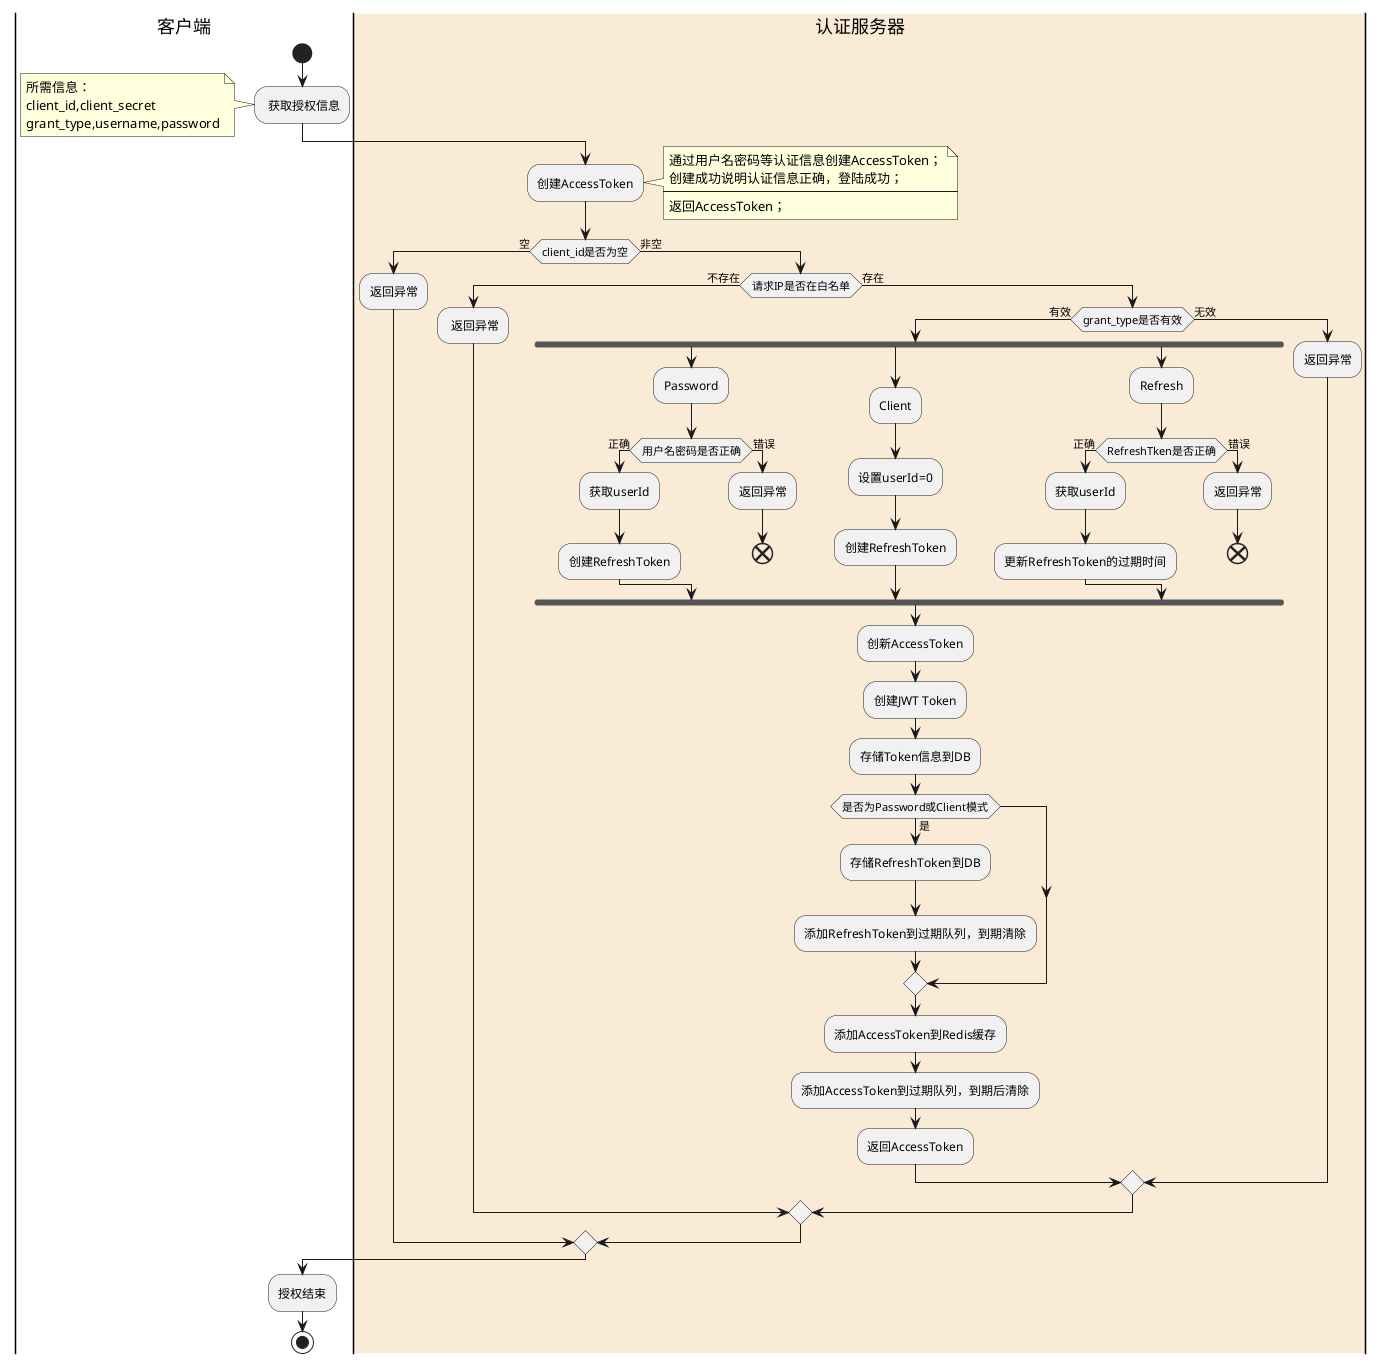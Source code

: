 @startuml

|客户端|
start
: 获取授权信息;
note left
    所需信息：
    client_id,client_secret
    grant_type,username,password
end note

|#AntiqueWhite|认证服务器|

:创建AccessToken;
note right
    通过用户名密码等认证信息创建AccessToken；
    创建成功说明认证信息正确，登陆成功；
    ----
    返回AccessToken；
end note

if (client_id是否为空) then (空)
  :返回异常;
else (非空)
    if(请求IP是否在白名单) then (不存在)
      : 返回异常;
    else (存在)
      if(grant_type是否有效) then (有效)
        fork
            :Password;
            if(用户名密码是否正确) then (正确)
                :获取userId;
                :创建RefreshToken;
            else (错误)
                :返回异常;
                end
            endif
        fork again
            :Client;
            :设置userId=0;
            :创建RefreshToken;
        fork again
            :Refresh;
            if(RefreshTken是否正确) then (正确)
                :获取userId;
                :更新RefreshToken的过期时间;
            else (错误)
                :返回异常;
                end
            endif
        end fork
        :创新AccessToken;
        :创建JWT Token;
        :存储Token信息到DB;
        if(是否为Password或Client模式) then (是)
            :存储RefreshToken到DB;
            :添加RefreshToken到过期队列，到期清除;
        endif
        :添加AccessToken到Redis缓存;
        :添加AccessToken到过期队列，到期后清除;
        :返回AccessToken;
       else (无效)
            :返回异常;
       endif
    endif
endif

|客户端|
:授权结束;
stop
@enduml
